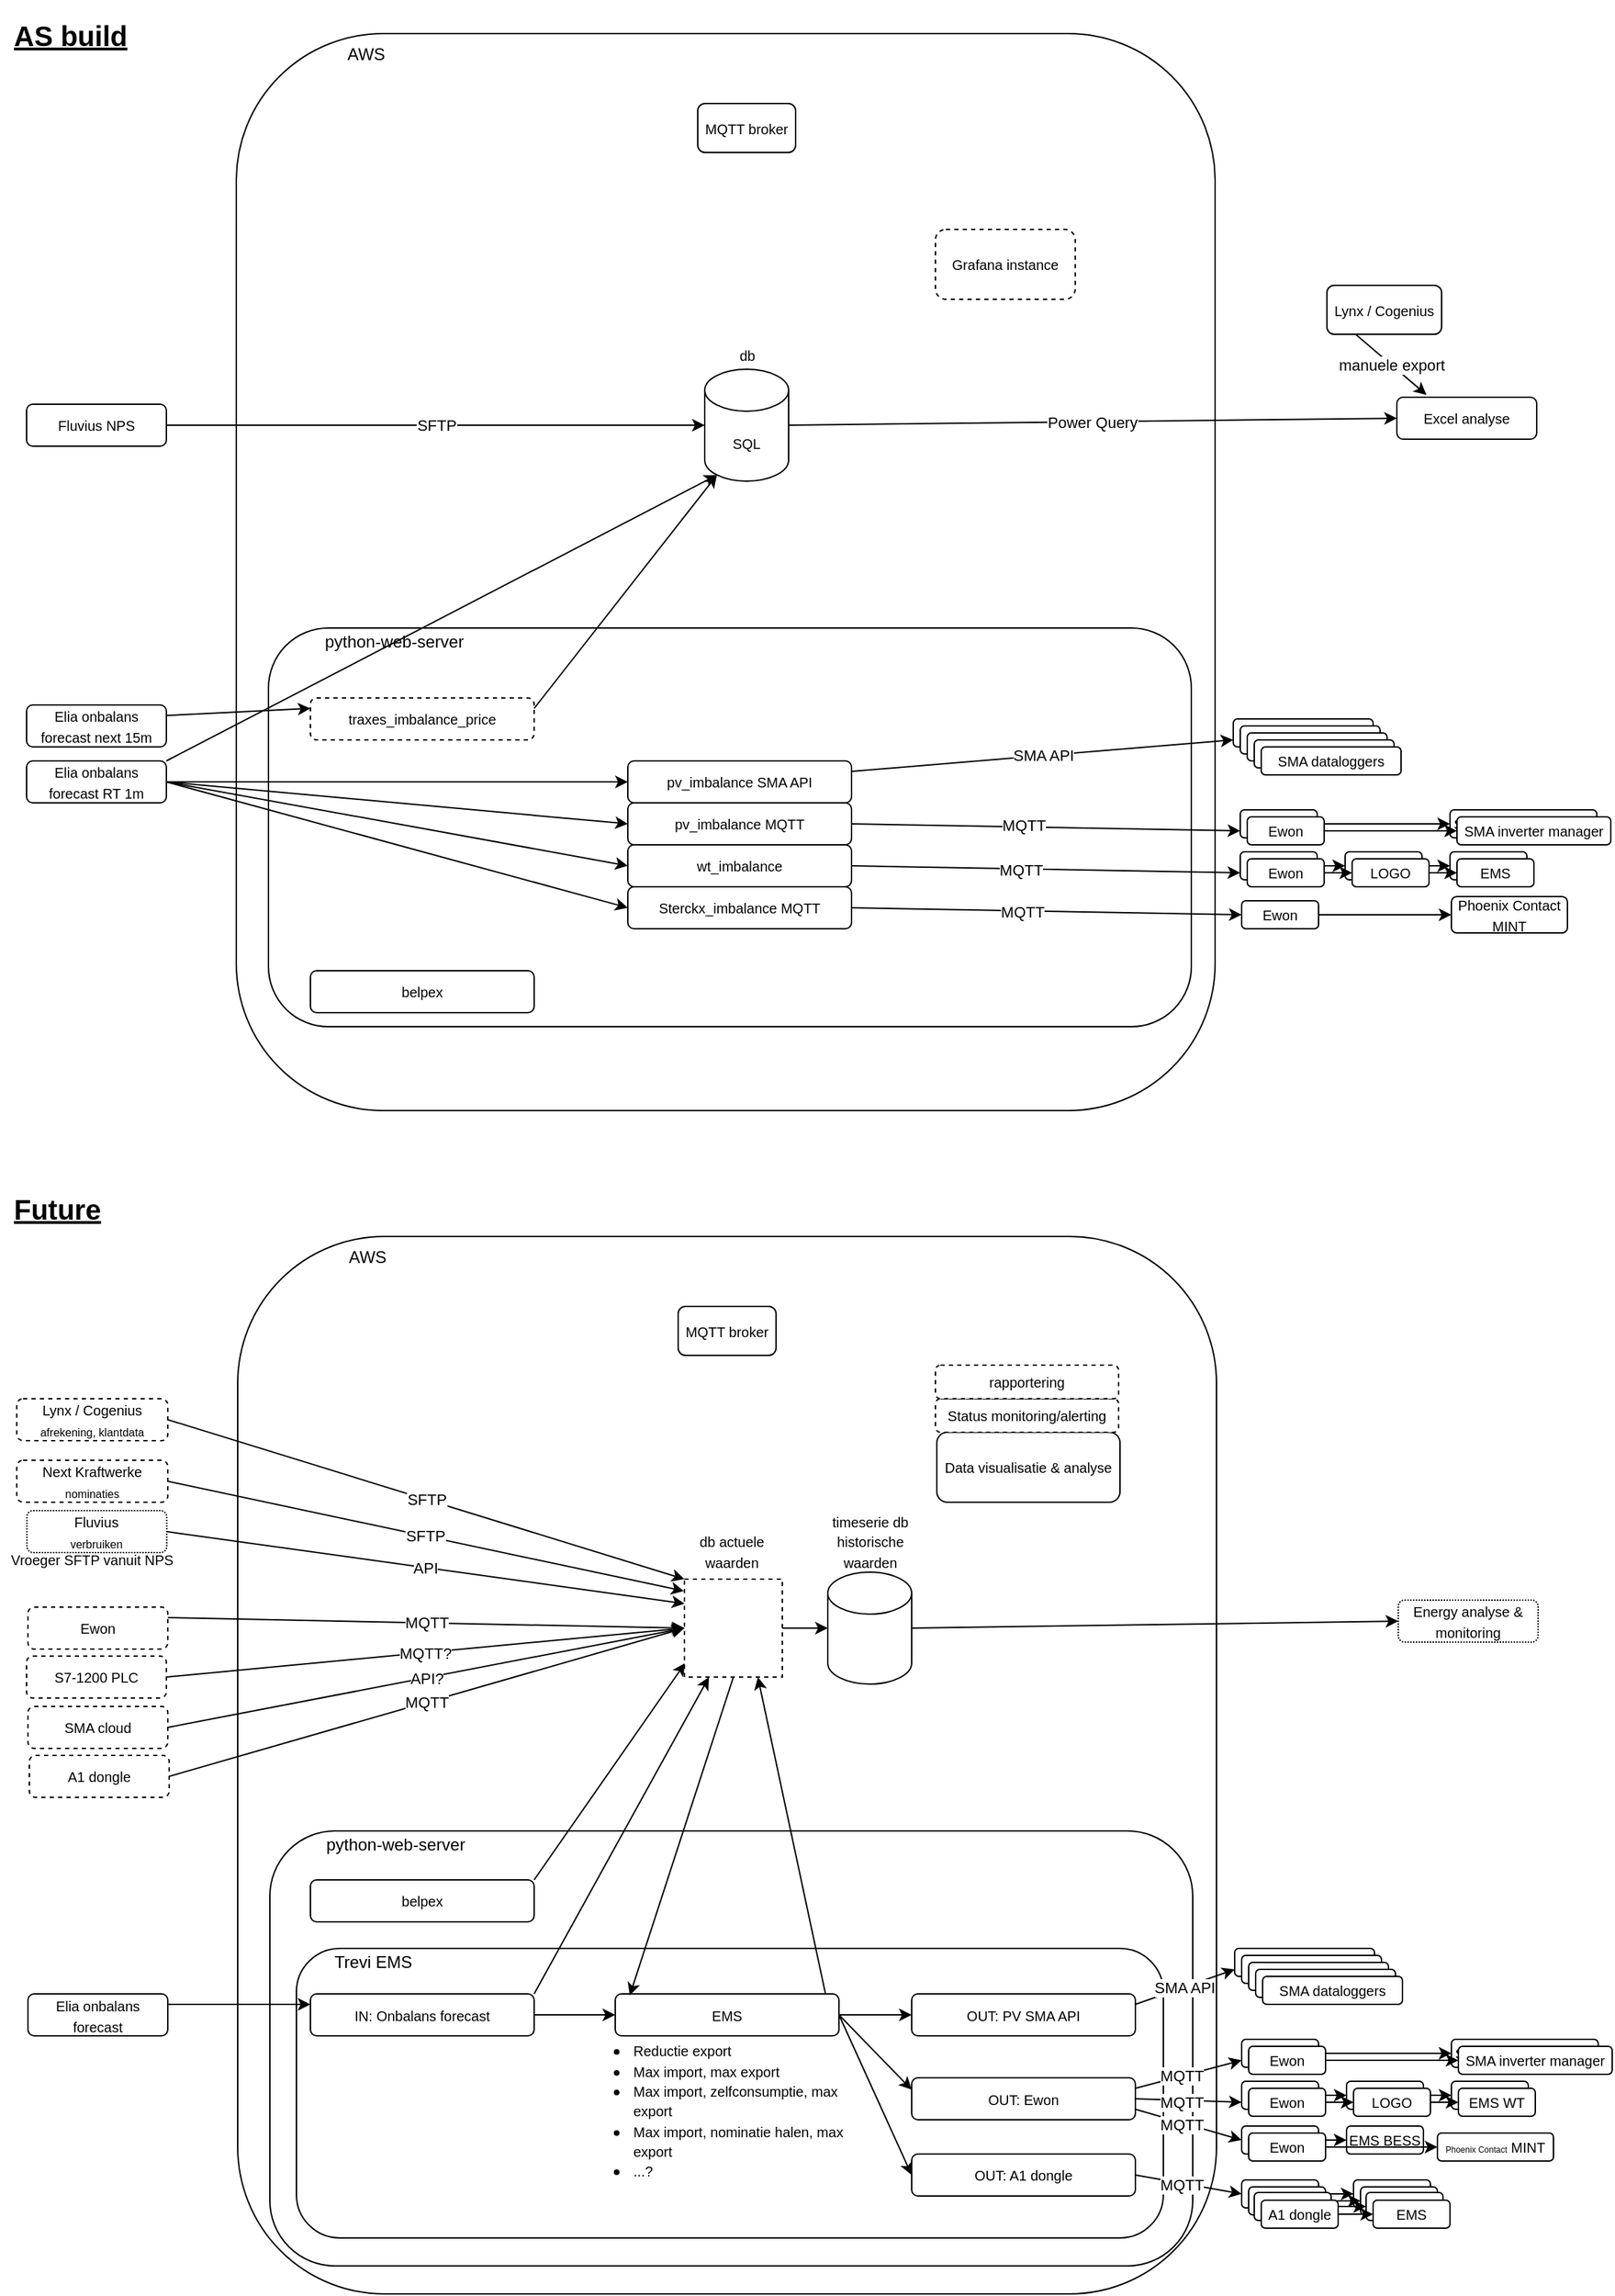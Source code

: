 <mxfile version="26.0.4">
  <diagram name="Pagina-1" id="ch-219JEEad0Wv71bElU">
    <mxGraphModel dx="1395" dy="615" grid="1" gridSize="10" guides="1" tooltips="1" connect="1" arrows="1" fold="1" page="1" pageScale="1" pageWidth="1169" pageHeight="827" math="0" shadow="0">
      <root>
        <mxCell id="0" />
        <mxCell id="1" parent="0" />
        <mxCell id="KNUL4cX1r_U77rqQdTEB-2" value="" style="rounded=1;whiteSpace=wrap;html=1;" parent="1" vertex="1">
          <mxGeometry x="168" y="24" width="700" height="770" as="geometry" />
        </mxCell>
        <mxCell id="KNUL4cX1r_U77rqQdTEB-1" value="&lt;font style=&quot;font-size: 10px;&quot;&gt;SQL&lt;/font&gt;" style="shape=cylinder3;whiteSpace=wrap;html=1;boundedLbl=1;backgroundOutline=1;size=15;" parent="1" vertex="1">
          <mxGeometry x="503" y="264" width="60" height="80" as="geometry" />
        </mxCell>
        <mxCell id="KNUL4cX1r_U77rqQdTEB-3" value="AWS" style="text;html=1;align=center;verticalAlign=middle;whiteSpace=wrap;rounded=0;" parent="1" vertex="1">
          <mxGeometry x="231" y="24" width="60" height="30" as="geometry" />
        </mxCell>
        <mxCell id="KNUL4cX1r_U77rqQdTEB-7" value="&lt;font style=&quot;font-size: 10px;&quot;&gt;Excel analyse&lt;/font&gt;" style="rounded=1;whiteSpace=wrap;html=1;" parent="1" vertex="1">
          <mxGeometry x="998" y="284" width="100" height="30" as="geometry" />
        </mxCell>
        <mxCell id="KNUL4cX1r_U77rqQdTEB-8" value="&lt;font style=&quot;font-size: 10px;&quot;&gt;Fluvius NPS&lt;/font&gt;" style="rounded=1;whiteSpace=wrap;html=1;" parent="1" vertex="1">
          <mxGeometry x="18" y="289" width="100" height="30" as="geometry" />
        </mxCell>
        <mxCell id="rswGfNqE7HVyRveE84aS-2" value="SFTP" style="endArrow=classic;html=1;rounded=0;entryX=0;entryY=0.5;entryDx=0;entryDy=0;entryPerimeter=0;exitX=1;exitY=0.5;exitDx=0;exitDy=0;" parent="1" source="KNUL4cX1r_U77rqQdTEB-8" target="KNUL4cX1r_U77rqQdTEB-1" edge="1">
          <mxGeometry width="50" height="50" relative="1" as="geometry">
            <mxPoint x="248" y="284" as="sourcePoint" />
            <mxPoint x="538" y="254" as="targetPoint" />
          </mxGeometry>
        </mxCell>
        <mxCell id="rswGfNqE7HVyRveE84aS-3" value="Power Query" style="endArrow=classic;html=1;rounded=0;exitX=1;exitY=0.5;exitDx=0;exitDy=0;exitPerimeter=0;entryX=0;entryY=0.5;entryDx=0;entryDy=0;" parent="1" source="KNUL4cX1r_U77rqQdTEB-1" target="KNUL4cX1r_U77rqQdTEB-7" edge="1">
          <mxGeometry x="-0.0" width="50" height="50" relative="1" as="geometry">
            <mxPoint x="868" y="294" as="sourcePoint" />
            <mxPoint x="918" y="244" as="targetPoint" />
            <mxPoint as="offset" />
          </mxGeometry>
        </mxCell>
        <mxCell id="rswGfNqE7HVyRveE84aS-8" value="&lt;font style=&quot;font-size: 10px;&quot;&gt;Grafana instance&lt;/font&gt;" style="rounded=1;whiteSpace=wrap;html=1;dashed=1;" parent="1" vertex="1">
          <mxGeometry x="668" y="164" width="100" height="50" as="geometry" />
        </mxCell>
        <mxCell id="rswGfNqE7HVyRveE84aS-9" value="" style="rounded=1;whiteSpace=wrap;html=1;" parent="1" vertex="1">
          <mxGeometry x="191" y="449" width="660" height="285" as="geometry" />
        </mxCell>
        <mxCell id="rswGfNqE7HVyRveE84aS-10" value="python-web-server" style="text;html=1;align=center;verticalAlign=middle;whiteSpace=wrap;rounded=0;" parent="1" vertex="1">
          <mxGeometry x="221" y="444" width="120" height="30" as="geometry" />
        </mxCell>
        <mxCell id="rswGfNqE7HVyRveE84aS-14" value="&lt;font style=&quot;font-size: 10px;&quot;&gt;belpex&lt;/font&gt;" style="rounded=1;whiteSpace=wrap;html=1;" parent="1" vertex="1">
          <mxGeometry x="221" y="694" width="160" height="30" as="geometry" />
        </mxCell>
        <mxCell id="rswGfNqE7HVyRveE84aS-16" value="&lt;div&gt;&lt;span style=&quot;font-size: 10px;&quot;&gt;pv_imbalance SMA API&lt;/span&gt;&lt;/div&gt;" style="rounded=1;whiteSpace=wrap;html=1;" parent="1" vertex="1">
          <mxGeometry x="448" y="544" width="160" height="30" as="geometry" />
        </mxCell>
        <mxCell id="rswGfNqE7HVyRveE84aS-17" value="&lt;div&gt;&lt;span style=&quot;font-size: 10px;&quot;&gt;wt_imbalance&lt;/span&gt;&lt;/div&gt;" style="rounded=1;whiteSpace=wrap;html=1;" parent="1" vertex="1">
          <mxGeometry x="448" y="604" width="160" height="30" as="geometry" />
        </mxCell>
        <mxCell id="rswGfNqE7HVyRveE84aS-18" value="&lt;font style=&quot;font-size: 10px;&quot;&gt;MQTT broker&lt;/font&gt;" style="rounded=1;whiteSpace=wrap;html=1;" parent="1" vertex="1">
          <mxGeometry x="498" y="74" width="70" height="35" as="geometry" />
        </mxCell>
        <mxCell id="rswGfNqE7HVyRveE84aS-21" value="&lt;font style=&quot;font-size: 10px;&quot;&gt;traxes_imbalance_price&lt;/font&gt;" style="rounded=1;whiteSpace=wrap;html=1;dashed=1;" parent="1" vertex="1">
          <mxGeometry x="221" y="499" width="160" height="30" as="geometry" />
        </mxCell>
        <mxCell id="rswGfNqE7HVyRveE84aS-24" value="&lt;font style=&quot;font-size: 10px;&quot;&gt;Elia onbalans forecast RT 1m&lt;/font&gt;" style="rounded=1;whiteSpace=wrap;html=1;" parent="1" vertex="1">
          <mxGeometry x="18" y="544" width="100" height="30" as="geometry" />
        </mxCell>
        <mxCell id="rswGfNqE7HVyRveE84aS-25" value="" style="endArrow=classic;html=1;rounded=0;exitX=1;exitY=0.25;exitDx=0;exitDy=0;entryX=0;entryY=0.25;entryDx=0;entryDy=0;" parent="1" source="VrljPDt0W4JhfJKuqfeu-1" target="rswGfNqE7HVyRveE84aS-21" edge="1">
          <mxGeometry width="50" height="50" relative="1" as="geometry">
            <mxPoint x="558" y="544" as="sourcePoint" />
            <mxPoint x="608" y="494" as="targetPoint" />
          </mxGeometry>
        </mxCell>
        <mxCell id="rswGfNqE7HVyRveE84aS-26" value="" style="endArrow=classic;html=1;rounded=0;exitX=1;exitY=0.5;exitDx=0;exitDy=0;entryX=0;entryY=0.5;entryDx=0;entryDy=0;" parent="1" source="rswGfNqE7HVyRveE84aS-24" target="rswGfNqE7HVyRveE84aS-16" edge="1">
          <mxGeometry width="50" height="50" relative="1" as="geometry">
            <mxPoint x="558" y="544" as="sourcePoint" />
            <mxPoint x="608" y="494" as="targetPoint" />
          </mxGeometry>
        </mxCell>
        <mxCell id="rswGfNqE7HVyRveE84aS-27" value="&lt;font style=&quot;font-size: 10px;&quot;&gt;SMA datalogger&lt;/font&gt;" style="rounded=1;whiteSpace=wrap;html=1;" parent="1" vertex="1">
          <mxGeometry x="881" y="514" width="100" height="20" as="geometry" />
        </mxCell>
        <mxCell id="rswGfNqE7HVyRveE84aS-28" value="SMA API" style="endArrow=classic;html=1;rounded=0;exitX=1;exitY=0.25;exitDx=0;exitDy=0;entryX=0;entryY=0.75;entryDx=0;entryDy=0;" parent="1" source="rswGfNqE7HVyRveE84aS-16" target="rswGfNqE7HVyRveE84aS-27" edge="1">
          <mxGeometry width="50" height="50" relative="1" as="geometry">
            <mxPoint x="551" y="514" as="sourcePoint" />
            <mxPoint x="601" y="464" as="targetPoint" />
          </mxGeometry>
        </mxCell>
        <mxCell id="rswGfNqE7HVyRveE84aS-29" value="&lt;font style=&quot;font-size: 10px;&quot;&gt;SMA datalogger&lt;/font&gt;" style="rounded=1;whiteSpace=wrap;html=1;" parent="1" vertex="1">
          <mxGeometry x="886" y="519" width="100" height="20" as="geometry" />
        </mxCell>
        <mxCell id="rswGfNqE7HVyRveE84aS-30" value="&lt;font style=&quot;font-size: 10px;&quot;&gt;SMA datalogger&lt;/font&gt;" style="rounded=1;whiteSpace=wrap;html=1;" parent="1" vertex="1">
          <mxGeometry x="891" y="524" width="100" height="20" as="geometry" />
        </mxCell>
        <mxCell id="rswGfNqE7HVyRveE84aS-32" value="&lt;font style=&quot;font-size: 10px;&quot;&gt;SMA datalogger&lt;/font&gt;" style="rounded=1;whiteSpace=wrap;html=1;" parent="1" vertex="1">
          <mxGeometry x="896" y="529" width="100" height="20" as="geometry" />
        </mxCell>
        <mxCell id="rswGfNqE7HVyRveE84aS-31" value="&lt;font style=&quot;font-size: 10px;&quot;&gt;SMA dataloggers&lt;/font&gt;" style="rounded=1;whiteSpace=wrap;html=1;" parent="1" vertex="1">
          <mxGeometry x="901" y="534" width="100" height="20" as="geometry" />
        </mxCell>
        <mxCell id="rswGfNqE7HVyRveE84aS-33" value="&lt;font style=&quot;font-size: 10px;&quot;&gt;Ewon&lt;/font&gt;" style="rounded=1;whiteSpace=wrap;html=1;" parent="1" vertex="1">
          <mxGeometry x="886" y="609" width="55" height="20" as="geometry" />
        </mxCell>
        <mxCell id="rswGfNqE7HVyRveE84aS-34" value="&lt;font style=&quot;font-size: 10px;&quot;&gt;LOGO&lt;/font&gt;" style="rounded=1;whiteSpace=wrap;html=1;" parent="1" vertex="1">
          <mxGeometry x="961" y="609" width="55" height="20" as="geometry" />
        </mxCell>
        <mxCell id="rswGfNqE7HVyRveE84aS-35" value="" style="endArrow=classic;html=1;rounded=0;exitX=1;exitY=0.5;exitDx=0;exitDy=0;entryX=0;entryY=0.75;entryDx=0;entryDy=0;" parent="1" source="rswGfNqE7HVyRveE84aS-17" target="rswGfNqE7HVyRveE84aS-33" edge="1">
          <mxGeometry width="50" height="50" relative="1" as="geometry">
            <mxPoint x="641" y="484" as="sourcePoint" />
            <mxPoint x="881" y="624" as="targetPoint" />
          </mxGeometry>
        </mxCell>
        <mxCell id="rswGfNqE7HVyRveE84aS-49" value="MQTT" style="edgeLabel;html=1;align=center;verticalAlign=middle;resizable=0;points=[];" parent="rswGfNqE7HVyRveE84aS-35" vertex="1" connectable="0">
          <mxGeometry x="-0.13" y="-1" relative="1" as="geometry">
            <mxPoint as="offset" />
          </mxGeometry>
        </mxCell>
        <mxCell id="rswGfNqE7HVyRveE84aS-36" value="" style="endArrow=classic;html=1;rounded=0;exitX=1;exitY=0.5;exitDx=0;exitDy=0;entryX=0;entryY=0.5;entryDx=0;entryDy=0;" parent="1" source="rswGfNqE7HVyRveE84aS-33" target="rswGfNqE7HVyRveE84aS-34" edge="1">
          <mxGeometry width="50" height="50" relative="1" as="geometry">
            <mxPoint x="641" y="484" as="sourcePoint" />
            <mxPoint x="691" y="434" as="targetPoint" />
          </mxGeometry>
        </mxCell>
        <mxCell id="rswGfNqE7HVyRveE84aS-37" value="&lt;font style=&quot;font-size: 10px;&quot;&gt;Ewon&lt;/font&gt;" style="rounded=1;whiteSpace=wrap;html=1;" parent="1" vertex="1">
          <mxGeometry x="891" y="614" width="55" height="20" as="geometry" />
        </mxCell>
        <mxCell id="rswGfNqE7HVyRveE84aS-39" value="" style="endArrow=classic;html=1;rounded=0;exitX=1;exitY=0.5;exitDx=0;exitDy=0;entryX=0;entryY=0.5;entryDx=0;entryDy=0;" parent="1" source="rswGfNqE7HVyRveE84aS-37" target="rswGfNqE7HVyRveE84aS-38" edge="1">
          <mxGeometry width="50" height="50" relative="1" as="geometry">
            <mxPoint x="646" y="489" as="sourcePoint" />
            <mxPoint x="696" y="439" as="targetPoint" />
          </mxGeometry>
        </mxCell>
        <mxCell id="rswGfNqE7HVyRveE84aS-40" value="&lt;div&gt;&lt;span style=&quot;font-size: 10px;&quot;&gt;pv_imbalance MQTT&lt;/span&gt;&lt;/div&gt;" style="rounded=1;whiteSpace=wrap;html=1;" parent="1" vertex="1">
          <mxGeometry x="448" y="574" width="160" height="30" as="geometry" />
        </mxCell>
        <mxCell id="rswGfNqE7HVyRveE84aS-41" value="&lt;font style=&quot;font-size: 10px;&quot;&gt;Ewon&lt;/font&gt;" style="rounded=1;whiteSpace=wrap;html=1;" parent="1" vertex="1">
          <mxGeometry x="886" y="579" width="55" height="20" as="geometry" />
        </mxCell>
        <mxCell id="rswGfNqE7HVyRveE84aS-43" value="" style="endArrow=classic;html=1;rounded=0;exitX=1;exitY=0.5;exitDx=0;exitDy=0;entryX=0;entryY=0.75;entryDx=0;entryDy=0;" parent="1" source="rswGfNqE7HVyRveE84aS-40" target="rswGfNqE7HVyRveE84aS-41" edge="1">
          <mxGeometry width="50" height="50" relative="1" as="geometry">
            <mxPoint x="641" y="454" as="sourcePoint" />
            <mxPoint x="881" y="594" as="targetPoint" />
          </mxGeometry>
        </mxCell>
        <mxCell id="rswGfNqE7HVyRveE84aS-48" value="MQTT" style="edgeLabel;html=1;align=center;verticalAlign=middle;resizable=0;points=[];" parent="rswGfNqE7HVyRveE84aS-43" vertex="1" connectable="0">
          <mxGeometry x="-0.119" y="1" relative="1" as="geometry">
            <mxPoint as="offset" />
          </mxGeometry>
        </mxCell>
        <mxCell id="rswGfNqE7HVyRveE84aS-44" value="" style="endArrow=classic;html=1;rounded=0;exitX=1;exitY=0.5;exitDx=0;exitDy=0;entryX=0;entryY=0.5;entryDx=0;entryDy=0;" parent="1" source="rswGfNqE7HVyRveE84aS-41" edge="1" target="rswGfNqE7HVyRveE84aS-55">
          <mxGeometry width="50" height="50" relative="1" as="geometry">
            <mxPoint x="641" y="454" as="sourcePoint" />
            <mxPoint x="961" y="589" as="targetPoint" />
          </mxGeometry>
        </mxCell>
        <mxCell id="rswGfNqE7HVyRveE84aS-45" value="&lt;font style=&quot;font-size: 10px;&quot;&gt;Ewon&lt;/font&gt;" style="rounded=1;whiteSpace=wrap;html=1;" parent="1" vertex="1">
          <mxGeometry x="891" y="584" width="55" height="20" as="geometry" />
        </mxCell>
        <mxCell id="rswGfNqE7HVyRveE84aS-50" value="&lt;font style=&quot;font-size: 10px;&quot;&gt;EMS&lt;/font&gt;" style="rounded=1;whiteSpace=wrap;html=1;" parent="1" vertex="1">
          <mxGeometry x="1036" y="609" width="55" height="20" as="geometry" />
        </mxCell>
        <mxCell id="rswGfNqE7HVyRveE84aS-51" value="" style="endArrow=classic;html=1;rounded=0;exitX=1;exitY=0.5;exitDx=0;exitDy=0;entryX=0;entryY=0.5;entryDx=0;entryDy=0;" parent="1" source="rswGfNqE7HVyRveE84aS-34" target="rswGfNqE7HVyRveE84aS-50" edge="1">
          <mxGeometry width="50" height="50" relative="1" as="geometry">
            <mxPoint x="1016" y="619" as="sourcePoint" />
            <mxPoint x="766" y="434" as="targetPoint" />
          </mxGeometry>
        </mxCell>
        <mxCell id="rswGfNqE7HVyRveE84aS-52" value="&lt;font style=&quot;font-size: 10px;&quot;&gt;EMS&lt;/font&gt;" style="rounded=1;whiteSpace=wrap;html=1;" parent="1" vertex="1">
          <mxGeometry x="1041" y="614" width="55" height="20" as="geometry" />
        </mxCell>
        <mxCell id="rswGfNqE7HVyRveE84aS-53" value="" style="endArrow=classic;html=1;rounded=0;exitX=1;exitY=0.5;exitDx=0;exitDy=0;entryX=0;entryY=0.5;entryDx=0;entryDy=0;" parent="1" source="rswGfNqE7HVyRveE84aS-38" target="rswGfNqE7HVyRveE84aS-52" edge="1">
          <mxGeometry width="50" height="50" relative="1" as="geometry">
            <mxPoint x="1021" y="624" as="sourcePoint" />
            <mxPoint x="771" y="439" as="targetPoint" />
          </mxGeometry>
        </mxCell>
        <mxCell id="rswGfNqE7HVyRveE84aS-38" value="&lt;font style=&quot;font-size: 10px;&quot;&gt;LOGO&lt;/font&gt;" style="rounded=1;whiteSpace=wrap;html=1;" parent="1" vertex="1">
          <mxGeometry x="966" y="614" width="55" height="20" as="geometry" />
        </mxCell>
        <mxCell id="rswGfNqE7HVyRveE84aS-55" value="&lt;span style=&quot;font-size: 10px;&quot;&gt;SMA inverter manager&lt;/span&gt;" style="rounded=1;whiteSpace=wrap;html=1;" parent="1" vertex="1">
          <mxGeometry x="1036" y="579" width="105" height="20" as="geometry" />
        </mxCell>
        <mxCell id="rswGfNqE7HVyRveE84aS-57" value="&lt;font style=&quot;font-size: 10px;&quot;&gt;SMA inverter manager&lt;/font&gt;" style="rounded=1;whiteSpace=wrap;html=1;" parent="1" vertex="1">
          <mxGeometry x="1041" y="584" width="110" height="20" as="geometry" />
        </mxCell>
        <mxCell id="rswGfNqE7HVyRveE84aS-47" value="" style="endArrow=classic;html=1;rounded=0;exitX=1;exitY=0.5;exitDx=0;exitDy=0;entryX=0;entryY=0.5;entryDx=0;entryDy=0;" parent="1" source="rswGfNqE7HVyRveE84aS-45" target="rswGfNqE7HVyRveE84aS-57" edge="1">
          <mxGeometry width="50" height="50" relative="1" as="geometry">
            <mxPoint x="646" y="459" as="sourcePoint" />
            <mxPoint x="966" y="594" as="targetPoint" />
          </mxGeometry>
        </mxCell>
        <mxCell id="rswGfNqE7HVyRveE84aS-61" value="" style="endArrow=classic;html=1;rounded=0;exitX=1;exitY=0.5;exitDx=0;exitDy=0;entryX=0;entryY=0.5;entryDx=0;entryDy=0;" parent="1" source="rswGfNqE7HVyRveE84aS-24" target="rswGfNqE7HVyRveE84aS-40" edge="1">
          <mxGeometry width="50" height="50" relative="1" as="geometry">
            <mxPoint x="541" y="444" as="sourcePoint" />
            <mxPoint x="591" y="394" as="targetPoint" />
          </mxGeometry>
        </mxCell>
        <mxCell id="rswGfNqE7HVyRveE84aS-62" value="" style="endArrow=classic;html=1;rounded=0;exitX=1;exitY=0.5;exitDx=0;exitDy=0;entryX=0;entryY=0.5;entryDx=0;entryDy=0;" parent="1" source="rswGfNqE7HVyRveE84aS-24" target="rswGfNqE7HVyRveE84aS-17" edge="1">
          <mxGeometry width="50" height="50" relative="1" as="geometry">
            <mxPoint x="541" y="444" as="sourcePoint" />
            <mxPoint x="591" y="394" as="targetPoint" />
          </mxGeometry>
        </mxCell>
        <mxCell id="rswGfNqE7HVyRveE84aS-64" value="&lt;font style=&quot;font-size: 10px;&quot;&gt;db&lt;/font&gt;" style="text;html=1;align=center;verticalAlign=middle;whiteSpace=wrap;rounded=0;" parent="1" vertex="1">
          <mxGeometry x="496.5" y="239" width="73" height="30" as="geometry" />
        </mxCell>
        <mxCell id="rswGfNqE7HVyRveE84aS-66" value="" style="rounded=1;whiteSpace=wrap;html=1;" parent="1" vertex="1">
          <mxGeometry x="169" y="884" width="700" height="756" as="geometry" />
        </mxCell>
        <mxCell id="rswGfNqE7HVyRveE84aS-68" value="AWS" style="text;html=1;align=center;verticalAlign=middle;whiteSpace=wrap;rounded=0;" parent="1" vertex="1">
          <mxGeometry x="232" y="884" width="60" height="30" as="geometry" />
        </mxCell>
        <mxCell id="rswGfNqE7HVyRveE84aS-69" value="&lt;font style=&quot;font-size: 10px;&quot;&gt;Energy analyse &amp;amp; monitoring&lt;/font&gt;" style="rounded=1;whiteSpace=wrap;html=1;dashed=1;dashPattern=1 1;" parent="1" vertex="1">
          <mxGeometry x="999" y="1144" width="100" height="30" as="geometry" />
        </mxCell>
        <mxCell id="rswGfNqE7HVyRveE84aS-70" value="&lt;font style=&quot;font-size: 10px;&quot;&gt;Fluvius&lt;/font&gt;&lt;div&gt;&lt;font style=&quot;font-size: 8px;&quot;&gt;verbruiken&lt;/font&gt;&lt;/div&gt;" style="rounded=1;whiteSpace=wrap;html=1;dashed=1;dashPattern=1 1;" parent="1" vertex="1">
          <mxGeometry x="18.25" y="1080" width="100" height="30" as="geometry" />
        </mxCell>
        <mxCell id="rswGfNqE7HVyRveE84aS-71" value="API" style="endArrow=classic;html=1;rounded=0;entryX=0;entryY=0.25;entryDx=0;entryDy=0;exitX=1;exitY=0.5;exitDx=0;exitDy=0;" parent="1" source="rswGfNqE7HVyRveE84aS-70" target="rswGfNqE7HVyRveE84aS-152" edge="1">
          <mxGeometry width="50" height="50" relative="1" as="geometry">
            <mxPoint x="249" y="1144" as="sourcePoint" />
            <mxPoint x="489" y="1164.0" as="targetPoint" />
          </mxGeometry>
        </mxCell>
        <mxCell id="rswGfNqE7HVyRveE84aS-72" value="" style="endArrow=classic;html=1;rounded=0;exitX=1;exitY=0.5;exitDx=0;exitDy=0;exitPerimeter=0;entryX=0;entryY=0.5;entryDx=0;entryDy=0;" parent="1" source="rswGfNqE7HVyRveE84aS-149" target="rswGfNqE7HVyRveE84aS-69" edge="1">
          <mxGeometry x="-0.0" width="50" height="50" relative="1" as="geometry">
            <mxPoint x="869" y="1154" as="sourcePoint" />
            <mxPoint x="919" y="1104" as="targetPoint" />
            <mxPoint as="offset" />
          </mxGeometry>
        </mxCell>
        <mxCell id="rswGfNqE7HVyRveE84aS-73" value="&lt;font style=&quot;font-size: 10px;&quot;&gt;A1 dongle&lt;/font&gt;" style="rounded=1;whiteSpace=wrap;html=1;dashed=1;" parent="1" vertex="1">
          <mxGeometry x="20" y="1255" width="100" height="30" as="geometry" />
        </mxCell>
        <mxCell id="rswGfNqE7HVyRveE84aS-74" value="&lt;div&gt;&lt;font style=&quot;font-size: 10px;&quot;&gt;Data visualisatie &amp;amp; analyse&lt;/font&gt;&lt;/div&gt;" style="rounded=1;whiteSpace=wrap;html=1;" parent="1" vertex="1">
          <mxGeometry x="669" y="1024" width="131" height="50" as="geometry" />
        </mxCell>
        <mxCell id="rswGfNqE7HVyRveE84aS-75" value="" style="rounded=1;whiteSpace=wrap;html=1;" parent="1" vertex="1">
          <mxGeometry x="192" y="1309" width="660" height="311" as="geometry" />
        </mxCell>
        <mxCell id="rswGfNqE7HVyRveE84aS-76" value="python-web-server" style="text;html=1;align=center;verticalAlign=middle;whiteSpace=wrap;rounded=0;" parent="1" vertex="1">
          <mxGeometry x="222" y="1304" width="120" height="30" as="geometry" />
        </mxCell>
        <mxCell id="rswGfNqE7HVyRveE84aS-77" value="&lt;font style=&quot;font-size: 10px;&quot;&gt;belpex&lt;/font&gt;" style="rounded=1;whiteSpace=wrap;html=1;" parent="1" vertex="1">
          <mxGeometry x="221" y="1344" width="160" height="30" as="geometry" />
        </mxCell>
        <mxCell id="rswGfNqE7HVyRveE84aS-80" value="&lt;font style=&quot;font-size: 10px;&quot;&gt;MQTT broker&lt;/font&gt;" style="rounded=1;whiteSpace=wrap;html=1;" parent="1" vertex="1">
          <mxGeometry x="484" y="934" width="70" height="35" as="geometry" />
        </mxCell>
        <mxCell id="rswGfNqE7HVyRveE84aS-81" value="MQTT" style="endArrow=classic;html=1;rounded=0;exitX=1;exitY=0.5;exitDx=0;exitDy=0;entryX=0;entryY=0.5;entryDx=0;entryDy=0;" parent="1" source="rswGfNqE7HVyRveE84aS-73" edge="1" target="rswGfNqE7HVyRveE84aS-152">
          <mxGeometry width="50" height="50" relative="1" as="geometry">
            <mxPoint x="189" y="1394" as="sourcePoint" />
            <mxPoint x="489" y="1176.5" as="targetPoint" />
          </mxGeometry>
        </mxCell>
        <mxCell id="rswGfNqE7HVyRveE84aS-84" value="&lt;font style=&quot;font-size: 10px;&quot;&gt;Elia onbalans forecast&lt;/font&gt;" style="rounded=1;whiteSpace=wrap;html=1;" parent="1" vertex="1">
          <mxGeometry x="19" y="1425.5" width="100" height="30" as="geometry" />
        </mxCell>
        <mxCell id="rswGfNqE7HVyRveE84aS-87" value="&lt;font style=&quot;font-size: 10px;&quot;&gt;SMA datalogger&lt;/font&gt;" style="rounded=1;whiteSpace=wrap;html=1;" parent="1" vertex="1">
          <mxGeometry x="882" y="1393" width="100" height="20" as="geometry" />
        </mxCell>
        <mxCell id="rswGfNqE7HVyRveE84aS-89" value="&lt;font style=&quot;font-size: 10px;&quot;&gt;SMA datalogger&lt;/font&gt;" style="rounded=1;whiteSpace=wrap;html=1;" parent="1" vertex="1">
          <mxGeometry x="887" y="1398" width="100" height="20" as="geometry" />
        </mxCell>
        <mxCell id="rswGfNqE7HVyRveE84aS-90" value="&lt;font style=&quot;font-size: 10px;&quot;&gt;SMA datalogger&lt;/font&gt;" style="rounded=1;whiteSpace=wrap;html=1;" parent="1" vertex="1">
          <mxGeometry x="892" y="1403" width="100" height="20" as="geometry" />
        </mxCell>
        <mxCell id="rswGfNqE7HVyRveE84aS-91" value="&lt;font style=&quot;font-size: 10px;&quot;&gt;SMA datalogger&lt;/font&gt;" style="rounded=1;whiteSpace=wrap;html=1;" parent="1" vertex="1">
          <mxGeometry x="897" y="1408" width="100" height="20" as="geometry" />
        </mxCell>
        <mxCell id="rswGfNqE7HVyRveE84aS-92" value="&lt;font style=&quot;font-size: 10px;&quot;&gt;SMA dataloggers&lt;/font&gt;" style="rounded=1;whiteSpace=wrap;html=1;" parent="1" vertex="1">
          <mxGeometry x="902" y="1413" width="100" height="20" as="geometry" />
        </mxCell>
        <mxCell id="rswGfNqE7HVyRveE84aS-93" value="&lt;font style=&quot;font-size: 10px;&quot;&gt;Ewon&lt;/font&gt;" style="rounded=1;whiteSpace=wrap;html=1;" parent="1" vertex="1">
          <mxGeometry x="887" y="1488" width="55" height="20" as="geometry" />
        </mxCell>
        <mxCell id="rswGfNqE7HVyRveE84aS-94" value="&lt;font style=&quot;font-size: 10px;&quot;&gt;LOGO&lt;/font&gt;" style="rounded=1;whiteSpace=wrap;html=1;" parent="1" vertex="1">
          <mxGeometry x="962" y="1488" width="55" height="20" as="geometry" />
        </mxCell>
        <mxCell id="rswGfNqE7HVyRveE84aS-97" value="" style="endArrow=classic;html=1;rounded=0;exitX=1;exitY=0.5;exitDx=0;exitDy=0;entryX=0;entryY=0.5;entryDx=0;entryDy=0;" parent="1" source="rswGfNqE7HVyRveE84aS-93" target="rswGfNqE7HVyRveE84aS-94" edge="1">
          <mxGeometry width="50" height="50" relative="1" as="geometry">
            <mxPoint x="642" y="1363" as="sourcePoint" />
            <mxPoint x="692" y="1313" as="targetPoint" />
          </mxGeometry>
        </mxCell>
        <mxCell id="rswGfNqE7HVyRveE84aS-98" value="&lt;font style=&quot;font-size: 10px;&quot;&gt;Ewon&lt;/font&gt;" style="rounded=1;whiteSpace=wrap;html=1;" parent="1" vertex="1">
          <mxGeometry x="892" y="1493" width="55" height="20" as="geometry" />
        </mxCell>
        <mxCell id="rswGfNqE7HVyRveE84aS-99" value="" style="endArrow=classic;html=1;rounded=0;exitX=1;exitY=0.5;exitDx=0;exitDy=0;entryX=0;entryY=0.5;entryDx=0;entryDy=0;" parent="1" source="rswGfNqE7HVyRveE84aS-98" target="rswGfNqE7HVyRveE84aS-110" edge="1">
          <mxGeometry width="50" height="50" relative="1" as="geometry">
            <mxPoint x="647" y="1368" as="sourcePoint" />
            <mxPoint x="697" y="1318" as="targetPoint" />
          </mxGeometry>
        </mxCell>
        <mxCell id="rswGfNqE7HVyRveE84aS-101" value="&lt;font style=&quot;font-size: 10px;&quot;&gt;Ewon&lt;/font&gt;" style="rounded=1;whiteSpace=wrap;html=1;" parent="1" vertex="1">
          <mxGeometry x="887" y="1458" width="55" height="20" as="geometry" />
        </mxCell>
        <mxCell id="rswGfNqE7HVyRveE84aS-104" value="" style="endArrow=classic;html=1;rounded=0;exitX=1;exitY=0.5;exitDx=0;exitDy=0;entryX=0;entryY=0.5;entryDx=0;entryDy=0;" parent="1" source="rswGfNqE7HVyRveE84aS-101" edge="1" target="rswGfNqE7HVyRveE84aS-112">
          <mxGeometry width="50" height="50" relative="1" as="geometry">
            <mxPoint x="642" y="1333" as="sourcePoint" />
            <mxPoint x="962" y="1468" as="targetPoint" />
          </mxGeometry>
        </mxCell>
        <mxCell id="rswGfNqE7HVyRveE84aS-105" value="&lt;font style=&quot;font-size: 10px;&quot;&gt;Ewon&lt;/font&gt;" style="rounded=1;whiteSpace=wrap;html=1;" parent="1" vertex="1">
          <mxGeometry x="892" y="1463" width="55" height="20" as="geometry" />
        </mxCell>
        <mxCell id="rswGfNqE7HVyRveE84aS-106" value="&lt;font style=&quot;font-size: 10px;&quot;&gt;EMS&lt;/font&gt;" style="rounded=1;whiteSpace=wrap;html=1;" parent="1" vertex="1">
          <mxGeometry x="1037" y="1488" width="55" height="20" as="geometry" />
        </mxCell>
        <mxCell id="rswGfNqE7HVyRveE84aS-107" value="" style="endArrow=classic;html=1;rounded=0;exitX=1;exitY=0.5;exitDx=0;exitDy=0;entryX=0;entryY=0.5;entryDx=0;entryDy=0;" parent="1" source="rswGfNqE7HVyRveE84aS-94" target="rswGfNqE7HVyRveE84aS-106" edge="1">
          <mxGeometry width="50" height="50" relative="1" as="geometry">
            <mxPoint x="1017" y="1498" as="sourcePoint" />
            <mxPoint x="767" y="1313" as="targetPoint" />
          </mxGeometry>
        </mxCell>
        <mxCell id="rswGfNqE7HVyRveE84aS-108" value="&lt;font style=&quot;font-size: 10px;&quot;&gt;EMS WT&lt;/font&gt;" style="rounded=1;whiteSpace=wrap;html=1;" parent="1" vertex="1">
          <mxGeometry x="1042" y="1493" width="55" height="20" as="geometry" />
        </mxCell>
        <mxCell id="rswGfNqE7HVyRveE84aS-109" value="" style="endArrow=classic;html=1;rounded=0;exitX=1;exitY=0.5;exitDx=0;exitDy=0;entryX=0;entryY=0.5;entryDx=0;entryDy=0;" parent="1" source="rswGfNqE7HVyRveE84aS-110" target="rswGfNqE7HVyRveE84aS-108" edge="1">
          <mxGeometry width="50" height="50" relative="1" as="geometry">
            <mxPoint x="1022" y="1503" as="sourcePoint" />
            <mxPoint x="772" y="1318" as="targetPoint" />
          </mxGeometry>
        </mxCell>
        <mxCell id="rswGfNqE7HVyRveE84aS-110" value="&lt;font style=&quot;font-size: 10px;&quot;&gt;LOGO&lt;/font&gt;" style="rounded=1;whiteSpace=wrap;html=1;" parent="1" vertex="1">
          <mxGeometry x="967" y="1493" width="55" height="20" as="geometry" />
        </mxCell>
        <mxCell id="rswGfNqE7HVyRveE84aS-112" value="&lt;span style=&quot;font-size: 10px;&quot;&gt;SMA inverter manager&lt;/span&gt;" style="rounded=1;whiteSpace=wrap;html=1;" parent="1" vertex="1">
          <mxGeometry x="1037" y="1458" width="105" height="20" as="geometry" />
        </mxCell>
        <mxCell id="rswGfNqE7HVyRveE84aS-114" value="&lt;font style=&quot;font-size: 10px;&quot;&gt;SMA inverter manager&lt;/font&gt;" style="rounded=1;whiteSpace=wrap;html=1;" parent="1" vertex="1">
          <mxGeometry x="1042" y="1463" width="110" height="20" as="geometry" />
        </mxCell>
        <mxCell id="rswGfNqE7HVyRveE84aS-117" value="" style="endArrow=classic;html=1;rounded=0;exitX=1;exitY=0.5;exitDx=0;exitDy=0;" parent="1" source="rswGfNqE7HVyRveE84aS-105" target="rswGfNqE7HVyRveE84aS-114" edge="1">
          <mxGeometry width="50" height="50" relative="1" as="geometry">
            <mxPoint x="647" y="1338" as="sourcePoint" />
            <mxPoint x="967" y="1473" as="targetPoint" />
          </mxGeometry>
        </mxCell>
        <mxCell id="rswGfNqE7HVyRveE84aS-120" value="&lt;span style=&quot;font-size: 10px;&quot;&gt;db actuele waarden&lt;/span&gt;" style="text;html=1;align=center;verticalAlign=middle;whiteSpace=wrap;rounded=0;" parent="1" vertex="1">
          <mxGeometry x="485.5" y="1094" width="73" height="30" as="geometry" />
        </mxCell>
        <mxCell id="rswGfNqE7HVyRveE84aS-121" value="" style="rounded=1;whiteSpace=wrap;html=1;" parent="1" vertex="1">
          <mxGeometry x="211" y="1393" width="620" height="207" as="geometry" />
        </mxCell>
        <mxCell id="rswGfNqE7HVyRveE84aS-78" value="&lt;div&gt;&lt;span style=&quot;font-size: 10px;&quot;&gt;OUT: PV SMA API&lt;/span&gt;&lt;/div&gt;" style="rounded=1;whiteSpace=wrap;html=1;" parent="1" vertex="1">
          <mxGeometry x="651" y="1425.5" width="160" height="30" as="geometry" />
        </mxCell>
        <mxCell id="rswGfNqE7HVyRveE84aS-79" value="&lt;div&gt;&lt;span style=&quot;font-size: 10px;&quot;&gt;OUT: Ewon&lt;/span&gt;&lt;/div&gt;" style="rounded=1;whiteSpace=wrap;html=1;" parent="1" vertex="1">
          <mxGeometry x="651" y="1485.5" width="160" height="30" as="geometry" />
        </mxCell>
        <mxCell id="rswGfNqE7HVyRveE84aS-85" value="" style="endArrow=classic;html=1;rounded=0;exitX=1;exitY=0.25;exitDx=0;exitDy=0;entryX=0;entryY=0.25;entryDx=0;entryDy=0;" parent="1" source="rswGfNqE7HVyRveE84aS-84" target="rswGfNqE7HVyRveE84aS-82" edge="1">
          <mxGeometry width="50" height="50" relative="1" as="geometry">
            <mxPoint x="559" y="1423" as="sourcePoint" />
            <mxPoint x="609" y="1373" as="targetPoint" />
          </mxGeometry>
        </mxCell>
        <mxCell id="rswGfNqE7HVyRveE84aS-86" value="" style="endArrow=classic;html=1;rounded=0;exitX=1;exitY=0.5;exitDx=0;exitDy=0;entryX=0;entryY=0.5;entryDx=0;entryDy=0;" parent="1" source="rswGfNqE7HVyRveE84aS-123" target="rswGfNqE7HVyRveE84aS-78" edge="1">
          <mxGeometry width="50" height="50" relative="1" as="geometry">
            <mxPoint x="559" y="1423" as="sourcePoint" />
            <mxPoint x="609" y="1373" as="targetPoint" />
          </mxGeometry>
        </mxCell>
        <mxCell id="rswGfNqE7HVyRveE84aS-88" value="SMA API" style="endArrow=classic;html=1;rounded=0;exitX=1;exitY=0.25;exitDx=0;exitDy=0;entryX=0;entryY=0.75;entryDx=0;entryDy=0;" parent="1" source="rswGfNqE7HVyRveE84aS-78" target="rswGfNqE7HVyRveE84aS-87" edge="1">
          <mxGeometry width="50" height="50" relative="1" as="geometry">
            <mxPoint x="552" y="1393" as="sourcePoint" />
            <mxPoint x="602" y="1343" as="targetPoint" />
          </mxGeometry>
        </mxCell>
        <mxCell id="rswGfNqE7HVyRveE84aS-95" value="" style="endArrow=classic;html=1;rounded=0;exitX=1;exitY=0.5;exitDx=0;exitDy=0;entryX=0;entryY=0.75;entryDx=0;entryDy=0;" parent="1" source="rswGfNqE7HVyRveE84aS-79" target="rswGfNqE7HVyRveE84aS-93" edge="1">
          <mxGeometry width="50" height="50" relative="1" as="geometry">
            <mxPoint x="642" y="1363" as="sourcePoint" />
            <mxPoint x="882" y="1503" as="targetPoint" />
          </mxGeometry>
        </mxCell>
        <mxCell id="rswGfNqE7HVyRveE84aS-96" value="MQTT" style="edgeLabel;html=1;align=center;verticalAlign=middle;resizable=0;points=[];" parent="rswGfNqE7HVyRveE84aS-95" vertex="1" connectable="0">
          <mxGeometry x="-0.13" y="-1" relative="1" as="geometry">
            <mxPoint as="offset" />
          </mxGeometry>
        </mxCell>
        <mxCell id="rswGfNqE7HVyRveE84aS-102" value="" style="endArrow=classic;html=1;rounded=0;exitX=1;exitY=0.25;exitDx=0;exitDy=0;entryX=0;entryY=0.75;entryDx=0;entryDy=0;" parent="1" source="rswGfNqE7HVyRveE84aS-79" target="rswGfNqE7HVyRveE84aS-101" edge="1">
          <mxGeometry width="50" height="50" relative="1" as="geometry">
            <mxPoint x="811" y="1470.5" as="sourcePoint" />
            <mxPoint x="882" y="1473" as="targetPoint" />
          </mxGeometry>
        </mxCell>
        <mxCell id="rswGfNqE7HVyRveE84aS-103" value="MQTT" style="edgeLabel;html=1;align=center;verticalAlign=middle;resizable=0;points=[];" parent="rswGfNqE7HVyRveE84aS-102" vertex="1" connectable="0">
          <mxGeometry x="-0.119" y="1" relative="1" as="geometry">
            <mxPoint as="offset" />
          </mxGeometry>
        </mxCell>
        <mxCell id="rswGfNqE7HVyRveE84aS-82" value="&lt;span style=&quot;font-size: 10px;&quot;&gt;IN:&amp;nbsp;&lt;/span&gt;&lt;span style=&quot;font-size: 10px; background-color: initial;&quot;&gt;Onbalans forecast&lt;/span&gt;" style="rounded=1;whiteSpace=wrap;html=1;" parent="1" vertex="1">
          <mxGeometry x="221" y="1425.5" width="160" height="30" as="geometry" />
        </mxCell>
        <mxCell id="rswGfNqE7HVyRveE84aS-124" value="" style="endArrow=classic;html=1;rounded=0;exitX=1;exitY=0.5;exitDx=0;exitDy=0;entryX=0;entryY=0.5;entryDx=0;entryDy=0;" parent="1" source="rswGfNqE7HVyRveE84aS-82" target="rswGfNqE7HVyRveE84aS-123" edge="1">
          <mxGeometry width="50" height="50" relative="1" as="geometry">
            <mxPoint x="381" y="1438" as="sourcePoint" />
            <mxPoint x="651" y="1441" as="targetPoint" />
          </mxGeometry>
        </mxCell>
        <mxCell id="rswGfNqE7HVyRveE84aS-123" value="&lt;div&gt;&lt;span style=&quot;font-size: 10px;&quot;&gt;EMS&lt;/span&gt;&lt;/div&gt;" style="rounded=1;whiteSpace=wrap;html=1;" parent="1" vertex="1">
          <mxGeometry x="439" y="1425.5" width="160" height="30" as="geometry" />
        </mxCell>
        <mxCell id="rswGfNqE7HVyRveE84aS-83" value="" style="endArrow=classic;html=1;rounded=0;exitX=1;exitY=0;exitDx=0;exitDy=0;entryX=0.25;entryY=1;entryDx=0;entryDy=0;" parent="1" source="rswGfNqE7HVyRveE84aS-82" target="rswGfNqE7HVyRveE84aS-152" edge="1">
          <mxGeometry width="50" height="50" relative="1" as="geometry">
            <mxPoint x="409" y="1344" as="sourcePoint" />
            <mxPoint x="497.7" y="1199.65" as="targetPoint" />
          </mxGeometry>
        </mxCell>
        <mxCell id="rswGfNqE7HVyRveE84aS-125" value="Trevi EMS" style="text;html=1;align=center;verticalAlign=middle;whiteSpace=wrap;rounded=0;" parent="1" vertex="1">
          <mxGeometry x="221" y="1388" width="90" height="30" as="geometry" />
        </mxCell>
        <mxCell id="rswGfNqE7HVyRveE84aS-126" value="" style="endArrow=classic;html=1;rounded=0;exitX=1;exitY=0;exitDx=0;exitDy=0;entryX=0;entryY=1;entryDx=0;entryDy=-15;entryPerimeter=0;" parent="1" source="rswGfNqE7HVyRveE84aS-77" edge="1">
          <mxGeometry width="50" height="50" relative="1" as="geometry">
            <mxPoint x="391" y="1436" as="sourcePoint" />
            <mxPoint x="489" y="1189.0" as="targetPoint" />
          </mxGeometry>
        </mxCell>
        <mxCell id="rswGfNqE7HVyRveE84aS-127" value="&lt;div&gt;&lt;span style=&quot;font-size: 10px;&quot;&gt;OUT: A1 dongle&lt;/span&gt;&lt;/div&gt;" style="rounded=1;whiteSpace=wrap;html=1;" parent="1" vertex="1">
          <mxGeometry x="651" y="1540" width="160" height="30" as="geometry" />
        </mxCell>
        <mxCell id="rswGfNqE7HVyRveE84aS-128" value="&lt;font style=&quot;font-size: 10px;&quot;&gt;EMS&lt;/font&gt;" style="rounded=1;whiteSpace=wrap;html=1;" parent="1" vertex="1">
          <mxGeometry x="967" y="1558.5" width="55" height="20" as="geometry" />
        </mxCell>
        <mxCell id="rswGfNqE7HVyRveE84aS-130" value="&lt;font style=&quot;font-size: 10px;&quot;&gt;A1 dongle&lt;/font&gt;" style="rounded=1;whiteSpace=wrap;html=1;" parent="1" vertex="1">
          <mxGeometry x="887" y="1558.5" width="55" height="20" as="geometry" />
        </mxCell>
        <mxCell id="rswGfNqE7HVyRveE84aS-131" value="" style="endArrow=classic;html=1;rounded=0;exitX=1;exitY=0.5;exitDx=0;exitDy=0;entryX=0;entryY=0.5;entryDx=0;entryDy=0;" parent="1" source="rswGfNqE7HVyRveE84aS-127" target="rswGfNqE7HVyRveE84aS-130" edge="1">
          <mxGeometry width="50" height="50" relative="1" as="geometry">
            <mxPoint x="821" y="1535.5" as="sourcePoint" />
            <mxPoint x="897" y="1537.5" as="targetPoint" />
          </mxGeometry>
        </mxCell>
        <mxCell id="rswGfNqE7HVyRveE84aS-132" value="MQTT" style="edgeLabel;html=1;align=center;verticalAlign=middle;resizable=0;points=[];" parent="rswGfNqE7HVyRveE84aS-131" vertex="1" connectable="0">
          <mxGeometry x="-0.13" y="-1" relative="1" as="geometry">
            <mxPoint as="offset" />
          </mxGeometry>
        </mxCell>
        <mxCell id="rswGfNqE7HVyRveE84aS-133" value="" style="endArrow=classic;html=1;rounded=0;exitX=1;exitY=0.5;exitDx=0;exitDy=0;entryX=0;entryY=0.5;entryDx=0;entryDy=0;" parent="1" source="rswGfNqE7HVyRveE84aS-130" target="rswGfNqE7HVyRveE84aS-128" edge="1">
          <mxGeometry width="50" height="50" relative="1" as="geometry">
            <mxPoint x="957" y="1537.5" as="sourcePoint" />
            <mxPoint x="977" y="1537.5" as="targetPoint" />
          </mxGeometry>
        </mxCell>
        <mxCell id="rswGfNqE7HVyRveE84aS-134" value="&lt;font style=&quot;font-size: 10px;&quot;&gt;EMS&lt;/font&gt;" style="rounded=1;whiteSpace=wrap;html=1;" parent="1" vertex="1">
          <mxGeometry x="972" y="1563.5" width="55" height="20" as="geometry" />
        </mxCell>
        <mxCell id="rswGfNqE7HVyRveE84aS-135" value="&lt;font style=&quot;font-size: 10px;&quot;&gt;A1 dongle&lt;/font&gt;" style="rounded=1;whiteSpace=wrap;html=1;" parent="1" vertex="1">
          <mxGeometry x="892" y="1563.5" width="55" height="20" as="geometry" />
        </mxCell>
        <mxCell id="rswGfNqE7HVyRveE84aS-136" value="" style="endArrow=classic;html=1;rounded=0;exitX=1;exitY=0.5;exitDx=0;exitDy=0;entryX=0;entryY=0.5;entryDx=0;entryDy=0;" parent="1" source="rswGfNqE7HVyRveE84aS-135" target="rswGfNqE7HVyRveE84aS-134" edge="1">
          <mxGeometry width="50" height="50" relative="1" as="geometry">
            <mxPoint x="962" y="1542.5" as="sourcePoint" />
            <mxPoint x="982" y="1542.5" as="targetPoint" />
          </mxGeometry>
        </mxCell>
        <mxCell id="rswGfNqE7HVyRveE84aS-137" value="&lt;font style=&quot;font-size: 10px;&quot;&gt;EMS&lt;/font&gt;" style="rounded=1;whiteSpace=wrap;html=1;" parent="1" vertex="1">
          <mxGeometry x="976" y="1567.5" width="55" height="20" as="geometry" />
        </mxCell>
        <mxCell id="rswGfNqE7HVyRveE84aS-138" value="&lt;font style=&quot;font-size: 10px;&quot;&gt;A1 dongle&lt;/font&gt;" style="rounded=1;whiteSpace=wrap;html=1;" parent="1" vertex="1">
          <mxGeometry x="896" y="1567.5" width="55" height="20" as="geometry" />
        </mxCell>
        <mxCell id="rswGfNqE7HVyRveE84aS-139" value="" style="endArrow=classic;html=1;rounded=0;exitX=1;exitY=0.5;exitDx=0;exitDy=0;entryX=0;entryY=0.5;entryDx=0;entryDy=0;" parent="1" source="rswGfNqE7HVyRveE84aS-138" target="rswGfNqE7HVyRveE84aS-137" edge="1">
          <mxGeometry width="50" height="50" relative="1" as="geometry">
            <mxPoint x="966" y="1546.5" as="sourcePoint" />
            <mxPoint x="986" y="1546.5" as="targetPoint" />
          </mxGeometry>
        </mxCell>
        <mxCell id="rswGfNqE7HVyRveE84aS-140" value="&lt;font style=&quot;font-size: 10px;&quot;&gt;EMS&lt;/font&gt;" style="rounded=1;whiteSpace=wrap;html=1;" parent="1" vertex="1">
          <mxGeometry x="981" y="1573" width="55" height="20" as="geometry" />
        </mxCell>
        <mxCell id="rswGfNqE7HVyRveE84aS-141" value="&lt;font style=&quot;font-size: 10px;&quot;&gt;A1 dongle&lt;/font&gt;" style="rounded=1;whiteSpace=wrap;html=1;" parent="1" vertex="1">
          <mxGeometry x="901" y="1573" width="55" height="20" as="geometry" />
        </mxCell>
        <mxCell id="rswGfNqE7HVyRveE84aS-142" value="" style="endArrow=classic;html=1;rounded=0;exitX=1;exitY=0.5;exitDx=0;exitDy=0;entryX=0;entryY=0.5;entryDx=0;entryDy=0;" parent="1" source="rswGfNqE7HVyRveE84aS-141" target="rswGfNqE7HVyRveE84aS-140" edge="1">
          <mxGeometry width="50" height="50" relative="1" as="geometry">
            <mxPoint x="971" y="1552" as="sourcePoint" />
            <mxPoint x="991" y="1552" as="targetPoint" />
          </mxGeometry>
        </mxCell>
        <mxCell id="rswGfNqE7HVyRveE84aS-144" value="" style="endArrow=classic;html=1;rounded=0;exitX=1;exitY=0.5;exitDx=0;exitDy=0;" parent="1" source="rswGfNqE7HVyRveE84aS-123" edge="1">
          <mxGeometry width="50" height="50" relative="1" as="geometry">
            <mxPoint x="608" y="1450" as="sourcePoint" />
            <mxPoint x="651" y="1494" as="targetPoint" />
          </mxGeometry>
        </mxCell>
        <mxCell id="rswGfNqE7HVyRveE84aS-145" value="" style="endArrow=classic;html=1;rounded=0;exitX=1;exitY=0.5;exitDx=0;exitDy=0;entryX=0;entryY=0.5;entryDx=0;entryDy=0;" parent="1" source="rswGfNqE7HVyRveE84aS-123" target="rswGfNqE7HVyRveE84aS-127" edge="1">
          <mxGeometry width="50" height="50" relative="1" as="geometry">
            <mxPoint x="608" y="1450" as="sourcePoint" />
            <mxPoint x="662" y="1507" as="targetPoint" />
          </mxGeometry>
        </mxCell>
        <mxCell id="rswGfNqE7HVyRveE84aS-146" value="" style="endArrow=classic;html=1;rounded=0;exitX=0.5;exitY=1;exitDx=0;exitDy=0;entryX=0.065;entryY=0.037;entryDx=0;entryDy=0;entryPerimeter=0;" parent="1" source="rswGfNqE7HVyRveE84aS-152" target="rswGfNqE7HVyRveE84aS-123" edge="1">
          <mxGeometry width="50" height="50" relative="1" as="geometry">
            <mxPoint x="540.3" y="1199.65" as="sourcePoint" />
            <mxPoint x="681" y="1244" as="targetPoint" />
          </mxGeometry>
        </mxCell>
        <mxCell id="rswGfNqE7HVyRveE84aS-147" value="&lt;ul&gt;&lt;li style=&quot;&quot;&gt;&lt;font style=&quot;font-size: 10px;&quot;&gt;Reductie export&lt;/font&gt;&lt;/li&gt;&lt;li style=&quot;&quot;&gt;&lt;font style=&quot;font-size: 10px;&quot;&gt;Max import, max export&lt;/font&gt;&lt;/li&gt;&lt;li style=&quot;&quot;&gt;&lt;font style=&quot;font-size: 10px;&quot;&gt;Max import, zelfconsumptie, max export&lt;/font&gt;&lt;/li&gt;&lt;li style=&quot;&quot;&gt;&lt;font style=&quot;font-size: 10px;&quot;&gt;Max import, nominatie halen, max export&lt;/font&gt;&lt;/li&gt;&lt;li style=&quot;&quot;&gt;&lt;font style=&quot;font-size: 10px;&quot;&gt;...?&lt;/font&gt;&lt;/li&gt;&lt;/ul&gt;" style="text;html=1;align=left;verticalAlign=middle;whiteSpace=wrap;rounded=0;" parent="1" vertex="1">
          <mxGeometry x="410" y="1458" width="200" height="102" as="geometry" />
        </mxCell>
        <mxCell id="rswGfNqE7HVyRveE84aS-149" value="" style="shape=cylinder3;whiteSpace=wrap;html=1;boundedLbl=1;backgroundOutline=1;size=15;" parent="1" vertex="1">
          <mxGeometry x="591" y="1124" width="60" height="80" as="geometry" />
        </mxCell>
        <mxCell id="rswGfNqE7HVyRveE84aS-152" value="" style="whiteSpace=wrap;html=1;aspect=fixed;dashed=1;" parent="1" vertex="1">
          <mxGeometry x="488.5" y="1129" width="70" height="70" as="geometry" />
        </mxCell>
        <mxCell id="rswGfNqE7HVyRveE84aS-153" value="" style="endArrow=classic;html=1;rounded=0;exitX=1;exitY=0.5;exitDx=0;exitDy=0;entryX=0;entryY=0.5;entryDx=0;entryDy=0;entryPerimeter=0;" parent="1" source="rswGfNqE7HVyRveE84aS-152" target="rswGfNqE7HVyRveE84aS-149" edge="1">
          <mxGeometry width="50" height="50" relative="1" as="geometry">
            <mxPoint x="540" y="1418" as="sourcePoint" />
            <mxPoint x="665" y="1186" as="targetPoint" />
          </mxGeometry>
        </mxCell>
        <mxCell id="rswGfNqE7HVyRveE84aS-154" value="&lt;span style=&quot;font-size: 10px;&quot;&gt;timeserie db historische waarden&lt;/span&gt;" style="text;html=1;align=center;verticalAlign=middle;whiteSpace=wrap;rounded=0;" parent="1" vertex="1">
          <mxGeometry x="585" y="1080" width="73" height="44" as="geometry" />
        </mxCell>
        <mxCell id="rswGfNqE7HVyRveE84aS-188" value="&lt;font style=&quot;font-size: 10px;&quot;&gt;Ewon&lt;/font&gt;" style="rounded=1;whiteSpace=wrap;html=1;" parent="1" vertex="1">
          <mxGeometry x="887" y="1520" width="55" height="20" as="geometry" />
        </mxCell>
        <mxCell id="rswGfNqE7HVyRveE84aS-189" value="&lt;font style=&quot;font-size: 10px;&quot;&gt;EMS BESS&lt;/font&gt;" style="rounded=1;whiteSpace=wrap;html=1;" parent="1" vertex="1">
          <mxGeometry x="962" y="1520" width="55" height="20" as="geometry" />
        </mxCell>
        <mxCell id="rswGfNqE7HVyRveE84aS-190" value="" style="endArrow=classic;html=1;rounded=0;exitX=1;exitY=0.5;exitDx=0;exitDy=0;entryX=0;entryY=0.5;entryDx=0;entryDy=0;" parent="1" source="rswGfNqE7HVyRveE84aS-188" target="rswGfNqE7HVyRveE84aS-189" edge="1">
          <mxGeometry width="50" height="50" relative="1" as="geometry">
            <mxPoint x="642" y="1395" as="sourcePoint" />
            <mxPoint x="692" y="1345" as="targetPoint" />
          </mxGeometry>
        </mxCell>
        <mxCell id="rswGfNqE7HVyRveE84aS-191" value="&lt;font style=&quot;font-size: 10px;&quot;&gt;Ewon&lt;/font&gt;" style="rounded=1;whiteSpace=wrap;html=1;" parent="1" vertex="1">
          <mxGeometry x="892" y="1525" width="55" height="20" as="geometry" />
        </mxCell>
        <mxCell id="rswGfNqE7HVyRveE84aS-192" value="" style="endArrow=classic;html=1;rounded=0;exitX=1;exitY=0.5;exitDx=0;exitDy=0;entryX=0;entryY=0.5;entryDx=0;entryDy=0;" parent="1" source="rswGfNqE7HVyRveE84aS-191" target="rswGfNqE7HVyRveE84aS-197" edge="1">
          <mxGeometry width="50" height="50" relative="1" as="geometry">
            <mxPoint x="647" y="1400" as="sourcePoint" />
            <mxPoint x="697" y="1350" as="targetPoint" />
          </mxGeometry>
        </mxCell>
        <mxCell id="rswGfNqE7HVyRveE84aS-197" value="&lt;font style=&quot;font-size: 6px;&quot;&gt;Phoenix Contact&lt;/font&gt;&lt;font style=&quot;font-size: 10px;&quot;&gt; MINT&lt;/font&gt;" style="rounded=1;whiteSpace=wrap;html=1;" parent="1" vertex="1">
          <mxGeometry x="1027" y="1525" width="83" height="20" as="geometry" />
        </mxCell>
        <mxCell id="rswGfNqE7HVyRveE84aS-199" value="" style="endArrow=classic;html=1;rounded=0;exitX=1;exitY=0.75;exitDx=0;exitDy=0;entryX=0;entryY=0.5;entryDx=0;entryDy=0;" parent="1" source="rswGfNqE7HVyRveE84aS-79" target="rswGfNqE7HVyRveE84aS-188" edge="1">
          <mxGeometry width="50" height="50" relative="1" as="geometry">
            <mxPoint x="821" y="1510" as="sourcePoint" />
            <mxPoint x="897" y="1513" as="targetPoint" />
          </mxGeometry>
        </mxCell>
        <mxCell id="rswGfNqE7HVyRveE84aS-200" value="MQTT" style="edgeLabel;html=1;align=center;verticalAlign=middle;resizable=0;points=[];" parent="rswGfNqE7HVyRveE84aS-199" vertex="1" connectable="0">
          <mxGeometry x="-0.13" y="-1" relative="1" as="geometry">
            <mxPoint as="offset" />
          </mxGeometry>
        </mxCell>
        <mxCell id="rswGfNqE7HVyRveE84aS-201" value="&lt;span style=&quot;font-size: 10px;&quot;&gt;Ewon&lt;/span&gt;" style="rounded=1;whiteSpace=wrap;html=1;dashed=1;" parent="1" vertex="1">
          <mxGeometry x="19" y="1149" width="100" height="30" as="geometry" />
        </mxCell>
        <mxCell id="rswGfNqE7HVyRveE84aS-202" value="&lt;span style=&quot;font-size: 10px;&quot;&gt;SMA cloud&lt;/span&gt;" style="rounded=1;whiteSpace=wrap;html=1;dashed=1;" parent="1" vertex="1">
          <mxGeometry x="19" y="1220" width="100" height="30" as="geometry" />
        </mxCell>
        <mxCell id="rswGfNqE7HVyRveE84aS-203" value="MQTT" style="endArrow=classic;html=1;rounded=0;exitX=1;exitY=0.25;exitDx=0;exitDy=0;entryX=0;entryY=0.5;entryDx=0;entryDy=0;" parent="1" source="rswGfNqE7HVyRveE84aS-201" target="rswGfNqE7HVyRveE84aS-152" edge="1">
          <mxGeometry width="50" height="50" relative="1" as="geometry">
            <mxPoint x="-60" y="1140" as="sourcePoint" />
            <mxPoint x="-10" y="1090" as="targetPoint" />
          </mxGeometry>
        </mxCell>
        <mxCell id="rswGfNqE7HVyRveE84aS-204" value="API?" style="endArrow=classic;html=1;rounded=0;exitX=1;exitY=0.5;exitDx=0;exitDy=0;entryX=0;entryY=0.5;entryDx=0;entryDy=0;" parent="1" source="rswGfNqE7HVyRveE84aS-202" target="rswGfNqE7HVyRveE84aS-152" edge="1">
          <mxGeometry width="50" height="50" relative="1" as="geometry">
            <mxPoint x="360" y="1160" as="sourcePoint" />
            <mxPoint x="410" y="1110" as="targetPoint" />
          </mxGeometry>
        </mxCell>
        <mxCell id="rswGfNqE7HVyRveE84aS-206" value="&lt;p style=&quot;margin: 0in; font-size: 7.5pt;&quot;&gt;&lt;span style=&quot;background-image: initial; background-position: initial; background-size: initial; background-repeat: initial; background-attachment: initial; background-origin: initial; background-clip: initial;&quot;&gt;Status monitoring/alerting&lt;/span&gt;&lt;/p&gt;" style="rounded=1;whiteSpace=wrap;html=1;dashed=1;" parent="1" vertex="1">
          <mxGeometry x="668" y="1000" width="131" height="24" as="geometry" />
        </mxCell>
        <mxCell id="rswGfNqE7HVyRveE84aS-207" value="" style="endArrow=classic;html=1;rounded=0;entryX=0.75;entryY=1;entryDx=0;entryDy=0;exitX=0.94;exitY=0.006;exitDx=0;exitDy=0;exitPerimeter=0;" parent="1" source="rswGfNqE7HVyRveE84aS-123" target="rswGfNqE7HVyRveE84aS-152" edge="1">
          <mxGeometry width="50" height="50" relative="1" as="geometry">
            <mxPoint x="70" y="1370" as="sourcePoint" />
            <mxPoint x="120" y="1320" as="targetPoint" />
          </mxGeometry>
        </mxCell>
        <mxCell id="rswGfNqE7HVyRveE84aS-209" value="&lt;span style=&quot;font-size: 10px;&quot;&gt;Next Kraftwerke&lt;/span&gt;&lt;div&gt;&lt;font style=&quot;font-size: 8px;&quot;&gt;nominaties&lt;/font&gt;&lt;/div&gt;" style="rounded=1;whiteSpace=wrap;html=1;dashed=1;" parent="1" vertex="1">
          <mxGeometry x="11" y="1044" width="108" height="30" as="geometry" />
        </mxCell>
        <mxCell id="rswGfNqE7HVyRveE84aS-210" value="SFTP" style="endArrow=classic;html=1;rounded=0;entryX=-0.006;entryY=0.121;entryDx=0;entryDy=0;exitX=1;exitY=0.5;exitDx=0;exitDy=0;entryPerimeter=0;" parent="1" source="rswGfNqE7HVyRveE84aS-209" target="rswGfNqE7HVyRveE84aS-152" edge="1">
          <mxGeometry width="50" height="50" relative="1" as="geometry">
            <mxPoint x="129" y="1119" as="sourcePoint" />
            <mxPoint x="499" y="1157" as="targetPoint" />
          </mxGeometry>
        </mxCell>
        <mxCell id="rswGfNqE7HVyRveE84aS-211" value="&lt;font style=&quot;font-size: 10px;&quot;&gt;Vroeger SFTP vanuit NPS&lt;/font&gt;" style="text;html=1;align=center;verticalAlign=middle;whiteSpace=wrap;rounded=0;" parent="1" vertex="1">
          <mxGeometry x="-0.75" y="1100" width="131.5" height="30" as="geometry" />
        </mxCell>
        <mxCell id="rswGfNqE7HVyRveE84aS-212" value="&lt;b&gt;&lt;font style=&quot;font-size: 20px;&quot;&gt;&lt;u style=&quot;&quot;&gt;AS build&lt;/u&gt;&lt;/font&gt;&lt;/b&gt;" style="text;html=1;align=left;verticalAlign=middle;whiteSpace=wrap;rounded=0;" parent="1" vertex="1">
          <mxGeometry x="6.5" width="150" height="50" as="geometry" />
        </mxCell>
        <mxCell id="rswGfNqE7HVyRveE84aS-213" value="&lt;b&gt;&lt;font style=&quot;font-size: 20px;&quot;&gt;&lt;u style=&quot;&quot;&gt;Future&lt;/u&gt;&lt;/font&gt;&lt;/b&gt;" style="text;html=1;align=left;verticalAlign=middle;whiteSpace=wrap;rounded=0;" parent="1" vertex="1">
          <mxGeometry x="6.5" y="839" width="150" height="50" as="geometry" />
        </mxCell>
        <mxCell id="VrljPDt0W4JhfJKuqfeu-1" value="&lt;font style=&quot;font-size: 10px;&quot;&gt;Elia onbalans forecast next 15m&lt;/font&gt;" style="rounded=1;whiteSpace=wrap;html=1;" parent="1" vertex="1">
          <mxGeometry x="18" y="504" width="100" height="30" as="geometry" />
        </mxCell>
        <mxCell id="VrljPDt0W4JhfJKuqfeu-2" value="" style="endArrow=classic;html=1;rounded=0;entryX=0.145;entryY=1;entryDx=0;entryDy=-4.35;entryPerimeter=0;exitX=1;exitY=0.25;exitDx=0;exitDy=0;" parent="1" source="rswGfNqE7HVyRveE84aS-21" target="KNUL4cX1r_U77rqQdTEB-1" edge="1">
          <mxGeometry width="50" height="50" relative="1" as="geometry">
            <mxPoint x="460" y="560" as="sourcePoint" />
            <mxPoint x="510" y="510" as="targetPoint" />
          </mxGeometry>
        </mxCell>
        <mxCell id="VrljPDt0W4JhfJKuqfeu-3" value="" style="endArrow=classic;html=1;rounded=0;entryX=0.145;entryY=1;entryDx=0;entryDy=-4.35;entryPerimeter=0;exitX=1;exitY=0;exitDx=0;exitDy=0;" parent="1" source="rswGfNqE7HVyRveE84aS-24" target="KNUL4cX1r_U77rqQdTEB-1" edge="1">
          <mxGeometry width="50" height="50" relative="1" as="geometry">
            <mxPoint x="460" y="560" as="sourcePoint" />
            <mxPoint x="510" y="510" as="targetPoint" />
          </mxGeometry>
        </mxCell>
        <mxCell id="HasdcBUC5sRZX3qB8qB7-1" value="&lt;span style=&quot;font-size: 10px;&quot;&gt;S7-1200 PLC&lt;/span&gt;" style="rounded=1;whiteSpace=wrap;html=1;dashed=1;" parent="1" vertex="1">
          <mxGeometry x="18" y="1184" width="100" height="30" as="geometry" />
        </mxCell>
        <mxCell id="HasdcBUC5sRZX3qB8qB7-2" value="MQTT?" style="endArrow=classic;html=1;rounded=0;exitX=1;exitY=0.5;exitDx=0;exitDy=0;entryX=0;entryY=0.5;entryDx=0;entryDy=0;" parent="1" source="HasdcBUC5sRZX3qB8qB7-1" target="rswGfNqE7HVyRveE84aS-152" edge="1">
          <mxGeometry width="50" height="50" relative="1" as="geometry">
            <mxPoint x="129" y="1167" as="sourcePoint" />
            <mxPoint x="499" y="1174" as="targetPoint" />
          </mxGeometry>
        </mxCell>
        <mxCell id="bmtWLTp9S_v2I6B9r55R-2" value="&lt;font style=&quot;font-size: 10px;&quot;&gt;Lynx / Cogenius&lt;/font&gt;" style="rounded=1;whiteSpace=wrap;html=1;" vertex="1" parent="1">
          <mxGeometry x="948" y="204" width="82" height="35" as="geometry" />
        </mxCell>
        <mxCell id="bmtWLTp9S_v2I6B9r55R-4" value="manuele export" style="endArrow=classic;html=1;rounded=0;exitX=0.25;exitY=1;exitDx=0;exitDy=0;entryX=0.212;entryY=-0.056;entryDx=0;entryDy=0;entryPerimeter=0;" edge="1" parent="1" source="bmtWLTp9S_v2I6B9r55R-2" target="KNUL4cX1r_U77rqQdTEB-7">
          <mxGeometry x="-0.0" width="50" height="50" relative="1" as="geometry">
            <mxPoint x="750" y="244" as="sourcePoint" />
            <mxPoint x="1185" y="239" as="targetPoint" />
            <mxPoint as="offset" />
          </mxGeometry>
        </mxCell>
        <mxCell id="bmtWLTp9S_v2I6B9r55R-6" value="&lt;div&gt;&lt;span style=&quot;font-size: 10px;&quot;&gt;Sterckx_imbalance MQTT&lt;/span&gt;&lt;/div&gt;" style="rounded=1;whiteSpace=wrap;html=1;" vertex="1" parent="1">
          <mxGeometry x="448" y="634" width="160" height="30" as="geometry" />
        </mxCell>
        <mxCell id="bmtWLTp9S_v2I6B9r55R-7" value="" style="endArrow=classic;html=1;rounded=0;exitX=1;exitY=0.5;exitDx=0;exitDy=0;entryX=0;entryY=0.5;entryDx=0;entryDy=0;" edge="1" parent="1" source="rswGfNqE7HVyRveE84aS-24" target="bmtWLTp9S_v2I6B9r55R-6">
          <mxGeometry width="50" height="50" relative="1" as="geometry">
            <mxPoint x="128" y="569" as="sourcePoint" />
            <mxPoint x="458" y="629" as="targetPoint" />
          </mxGeometry>
        </mxCell>
        <mxCell id="bmtWLTp9S_v2I6B9r55R-8" value="" style="endArrow=classic;html=1;rounded=0;exitX=1;exitY=0.5;exitDx=0;exitDy=0;entryX=0;entryY=0.5;entryDx=0;entryDy=0;" edge="1" parent="1" source="bmtWLTp9S_v2I6B9r55R-6" target="bmtWLTp9S_v2I6B9r55R-10">
          <mxGeometry width="50" height="50" relative="1" as="geometry">
            <mxPoint x="618" y="629" as="sourcePoint" />
            <mxPoint x="896" y="634" as="targetPoint" />
          </mxGeometry>
        </mxCell>
        <mxCell id="bmtWLTp9S_v2I6B9r55R-9" value="MQTT" style="edgeLabel;html=1;align=center;verticalAlign=middle;resizable=0;points=[];" vertex="1" connectable="0" parent="bmtWLTp9S_v2I6B9r55R-8">
          <mxGeometry x="-0.13" y="-1" relative="1" as="geometry">
            <mxPoint as="offset" />
          </mxGeometry>
        </mxCell>
        <mxCell id="bmtWLTp9S_v2I6B9r55R-10" value="&lt;font style=&quot;font-size: 10px;&quot;&gt;Ewon&lt;/font&gt;" style="rounded=1;whiteSpace=wrap;html=1;" vertex="1" parent="1">
          <mxGeometry x="887" y="644" width="55" height="20" as="geometry" />
        </mxCell>
        <mxCell id="bmtWLTp9S_v2I6B9r55R-11" value="&lt;font style=&quot;font-size: 10px;&quot;&gt;Phoenix Contact MINT&lt;/font&gt;" style="rounded=1;whiteSpace=wrap;html=1;" vertex="1" parent="1">
          <mxGeometry x="1037" y="641" width="83" height="26" as="geometry" />
        </mxCell>
        <mxCell id="bmtWLTp9S_v2I6B9r55R-12" value="" style="endArrow=classic;html=1;rounded=0;exitX=1;exitY=0.5;exitDx=0;exitDy=0;entryX=0;entryY=0.5;entryDx=0;entryDy=0;" edge="1" parent="1" source="bmtWLTp9S_v2I6B9r55R-10" target="bmtWLTp9S_v2I6B9r55R-11">
          <mxGeometry width="50" height="50" relative="1" as="geometry">
            <mxPoint x="642" y="519" as="sourcePoint" />
            <mxPoint x="962" y="654" as="targetPoint" />
          </mxGeometry>
        </mxCell>
        <mxCell id="bmtWLTp9S_v2I6B9r55R-14" value="&lt;div&gt;&lt;font style=&quot;font-size: 10px;&quot;&gt;Lynx / Cogenius&lt;/font&gt;&lt;/div&gt;&lt;div&gt;&lt;font style=&quot;font-size: 8px;&quot;&gt;afrekening, klantdata&lt;/font&gt;&lt;/div&gt;" style="rounded=1;whiteSpace=wrap;html=1;dashed=1;" vertex="1" parent="1">
          <mxGeometry x="11" y="1000" width="108" height="30" as="geometry" />
        </mxCell>
        <mxCell id="bmtWLTp9S_v2I6B9r55R-15" value="SFTP" style="endArrow=classic;html=1;rounded=0;entryX=0;entryY=0;entryDx=0;entryDy=0;exitX=1;exitY=0.5;exitDx=0;exitDy=0;" edge="1" parent="1" source="bmtWLTp9S_v2I6B9r55R-14" target="rswGfNqE7HVyRveE84aS-152">
          <mxGeometry width="50" height="50" relative="1" as="geometry">
            <mxPoint x="129" y="1069" as="sourcePoint" />
            <mxPoint x="499" y="1139" as="targetPoint" />
          </mxGeometry>
        </mxCell>
        <mxCell id="bmtWLTp9S_v2I6B9r55R-16" value="&lt;p style=&quot;margin: 0in; font-size: 7.5pt;&quot;&gt;&lt;span style=&quot;background-image: initial; background-position: initial; background-size: initial; background-repeat: initial; background-attachment: initial; background-origin: initial; background-clip: initial;&quot;&gt;rapportering&lt;/span&gt;&lt;/p&gt;" style="rounded=1;whiteSpace=wrap;html=1;dashed=1;" vertex="1" parent="1">
          <mxGeometry x="668" y="976" width="131" height="24" as="geometry" />
        </mxCell>
      </root>
    </mxGraphModel>
  </diagram>
</mxfile>
